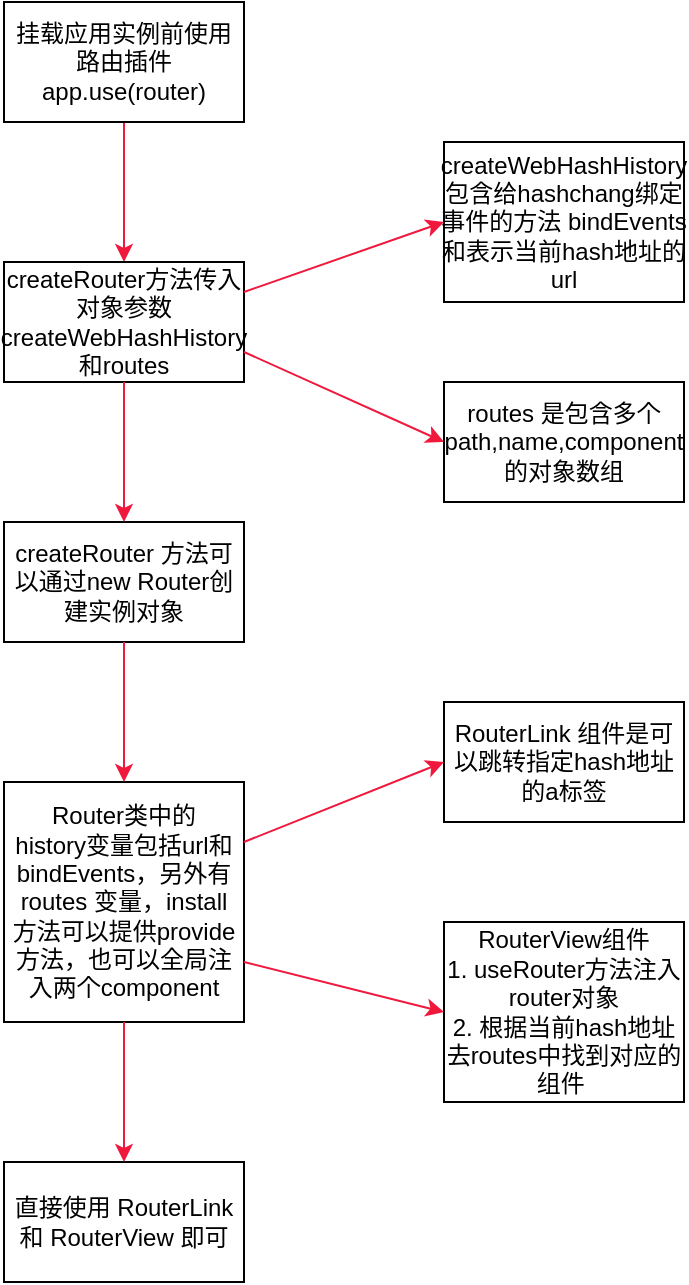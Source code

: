<mxfile>
    <diagram id="p9u8WvjXrxl4Lc6jzX-Q" name="Page-1">
        <mxGraphModel dx="646" dy="423" grid="1" gridSize="10" guides="1" tooltips="1" connect="1" arrows="1" fold="1" page="1" pageScale="1" pageWidth="850" pageHeight="1100" math="0" shadow="0">
            <root>
                <mxCell id="0"/>
                <mxCell id="1" parent="0"/>
                <mxCell id="15" style="edgeStyle=none;html=1;entryX=0.5;entryY=0;entryDx=0;entryDy=0;strokeColor=#F0183C;" edge="1" parent="1" source="3" target="5">
                    <mxGeometry relative="1" as="geometry"/>
                </mxCell>
                <mxCell id="3" value="挂载应用实例前使用路由插件app.use(router)" style="rounded=0;whiteSpace=wrap;html=1;" parent="1" vertex="1">
                    <mxGeometry x="100" y="130" width="120" height="60" as="geometry"/>
                </mxCell>
                <mxCell id="5" value="createRouter方法传入对象参数&lt;br&gt;createWebHashHistory 和routes" style="rounded=0;whiteSpace=wrap;html=1;" vertex="1" parent="1">
                    <mxGeometry x="100" y="260" width="120" height="60" as="geometry"/>
                </mxCell>
                <mxCell id="7" value="createWebHashHistory包含给hashchang绑定事件的方法 bindEvents和表示当前hash地址的url" style="rounded=0;whiteSpace=wrap;html=1;" vertex="1" parent="1">
                    <mxGeometry x="320" y="200" width="120" height="80" as="geometry"/>
                </mxCell>
                <mxCell id="8" value="routes 是包含多个 path,name,component 的对象数组" style="rounded=0;whiteSpace=wrap;html=1;" vertex="1" parent="1">
                    <mxGeometry x="320" y="320" width="120" height="60" as="geometry"/>
                </mxCell>
                <mxCell id="9" value="createRouter 方法可以通过new Router创建实例对象" style="rounded=0;whiteSpace=wrap;html=1;" vertex="1" parent="1">
                    <mxGeometry x="100" y="390" width="120" height="60" as="geometry"/>
                </mxCell>
                <mxCell id="10" value="Router类中的&lt;br&gt;history变量包括url和 bindEvents，另外有 routes 变量，install 方法可以提供provide 方法，也可以全局注入两个component" style="rounded=0;whiteSpace=wrap;html=1;" vertex="1" parent="1">
                    <mxGeometry x="100" y="520" width="120" height="120" as="geometry"/>
                </mxCell>
                <mxCell id="11" value="RouterLink 组件是可以跳转指定hash地址的a标签" style="rounded=0;whiteSpace=wrap;html=1;" vertex="1" parent="1">
                    <mxGeometry x="320" y="480" width="120" height="60" as="geometry"/>
                </mxCell>
                <mxCell id="12" value="RouterView组件&lt;br&gt;1. useRouter方法注入router对象&lt;br&gt;2. 根据当前hash地址去routes中找到对应的组件&amp;nbsp;" style="rounded=0;whiteSpace=wrap;html=1;" vertex="1" parent="1">
                    <mxGeometry x="320" y="590" width="120" height="90" as="geometry"/>
                </mxCell>
                <mxCell id="14" value="直接使用 RouterLink 和 RouterView 即可" style="rounded=0;whiteSpace=wrap;html=1;" vertex="1" parent="1">
                    <mxGeometry x="100" y="710" width="120" height="60" as="geometry"/>
                </mxCell>
                <mxCell id="17" style="edgeStyle=none;html=1;entryX=0.5;entryY=0;entryDx=0;entryDy=0;strokeColor=#F0183C;exitX=0.5;exitY=1;exitDx=0;exitDy=0;" edge="1" parent="1" source="5" target="9">
                    <mxGeometry relative="1" as="geometry">
                        <mxPoint x="180" y="210" as="sourcePoint"/>
                        <mxPoint x="180" y="280" as="targetPoint"/>
                    </mxGeometry>
                </mxCell>
                <mxCell id="18" style="edgeStyle=none;html=1;entryX=0;entryY=0.5;entryDx=0;entryDy=0;strokeColor=#F0183C;exitX=1;exitY=0.25;exitDx=0;exitDy=0;" edge="1" parent="1" source="5" target="7">
                    <mxGeometry relative="1" as="geometry">
                        <mxPoint x="190" y="220" as="sourcePoint"/>
                        <mxPoint x="190" y="290" as="targetPoint"/>
                    </mxGeometry>
                </mxCell>
                <mxCell id="19" style="edgeStyle=none;html=1;entryX=0;entryY=0.5;entryDx=0;entryDy=0;strokeColor=#F0183C;exitX=1;exitY=0.75;exitDx=0;exitDy=0;" edge="1" parent="1" source="5" target="8">
                    <mxGeometry relative="1" as="geometry">
                        <mxPoint x="200" y="230" as="sourcePoint"/>
                        <mxPoint x="200" y="300" as="targetPoint"/>
                    </mxGeometry>
                </mxCell>
                <mxCell id="20" style="edgeStyle=none;html=1;strokeColor=#F0183C;exitX=0.5;exitY=1;exitDx=0;exitDy=0;entryX=0.5;entryY=0;entryDx=0;entryDy=0;" edge="1" parent="1" source="9" target="10">
                    <mxGeometry relative="1" as="geometry">
                        <mxPoint x="210" y="240" as="sourcePoint"/>
                        <mxPoint x="160" y="510" as="targetPoint"/>
                    </mxGeometry>
                </mxCell>
                <mxCell id="21" style="edgeStyle=none;html=1;strokeColor=#F0183C;entryX=0.5;entryY=0;entryDx=0;entryDy=0;exitX=0.5;exitY=1;exitDx=0;exitDy=0;" edge="1" parent="1" source="10" target="14">
                    <mxGeometry relative="1" as="geometry">
                        <mxPoint x="260" y="460" as="sourcePoint"/>
                        <mxPoint x="240" y="550" as="targetPoint"/>
                    </mxGeometry>
                </mxCell>
                <mxCell id="22" style="edgeStyle=none;html=1;strokeColor=#F0183C;exitX=1;exitY=0.25;exitDx=0;exitDy=0;entryX=0;entryY=0.5;entryDx=0;entryDy=0;" edge="1" parent="1" source="10" target="11">
                    <mxGeometry relative="1" as="geometry">
                        <mxPoint x="170" y="460" as="sourcePoint"/>
                        <mxPoint x="170" y="530" as="targetPoint"/>
                    </mxGeometry>
                </mxCell>
                <mxCell id="23" style="edgeStyle=none;html=1;strokeColor=#F0183C;exitX=1;exitY=0.75;exitDx=0;exitDy=0;entryX=0;entryY=0.5;entryDx=0;entryDy=0;" edge="1" parent="1" source="10" target="12">
                    <mxGeometry relative="1" as="geometry">
                        <mxPoint x="230" y="560" as="sourcePoint"/>
                        <mxPoint x="330" y="520" as="targetPoint"/>
                    </mxGeometry>
                </mxCell>
            </root>
        </mxGraphModel>
    </diagram>
</mxfile>